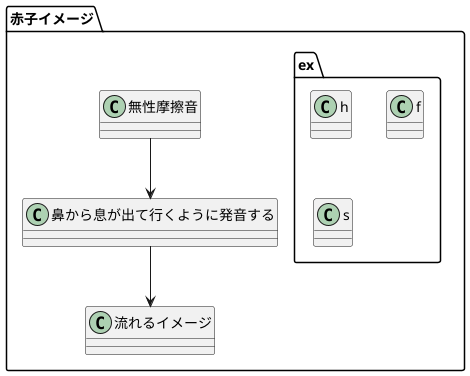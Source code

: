 @startuml flow


namespace 赤子イメージ {
    namespace ex {
        class h
        class f
        class s
    }
    class 無性摩擦音

    class 鼻から息が出て行くように発音する
    無性摩擦音 --> 鼻から息が出て行くように発音する

    class 流れるイメージ
    鼻から息が出て行くように発音する --> 流れるイメージ
}




@enduml





